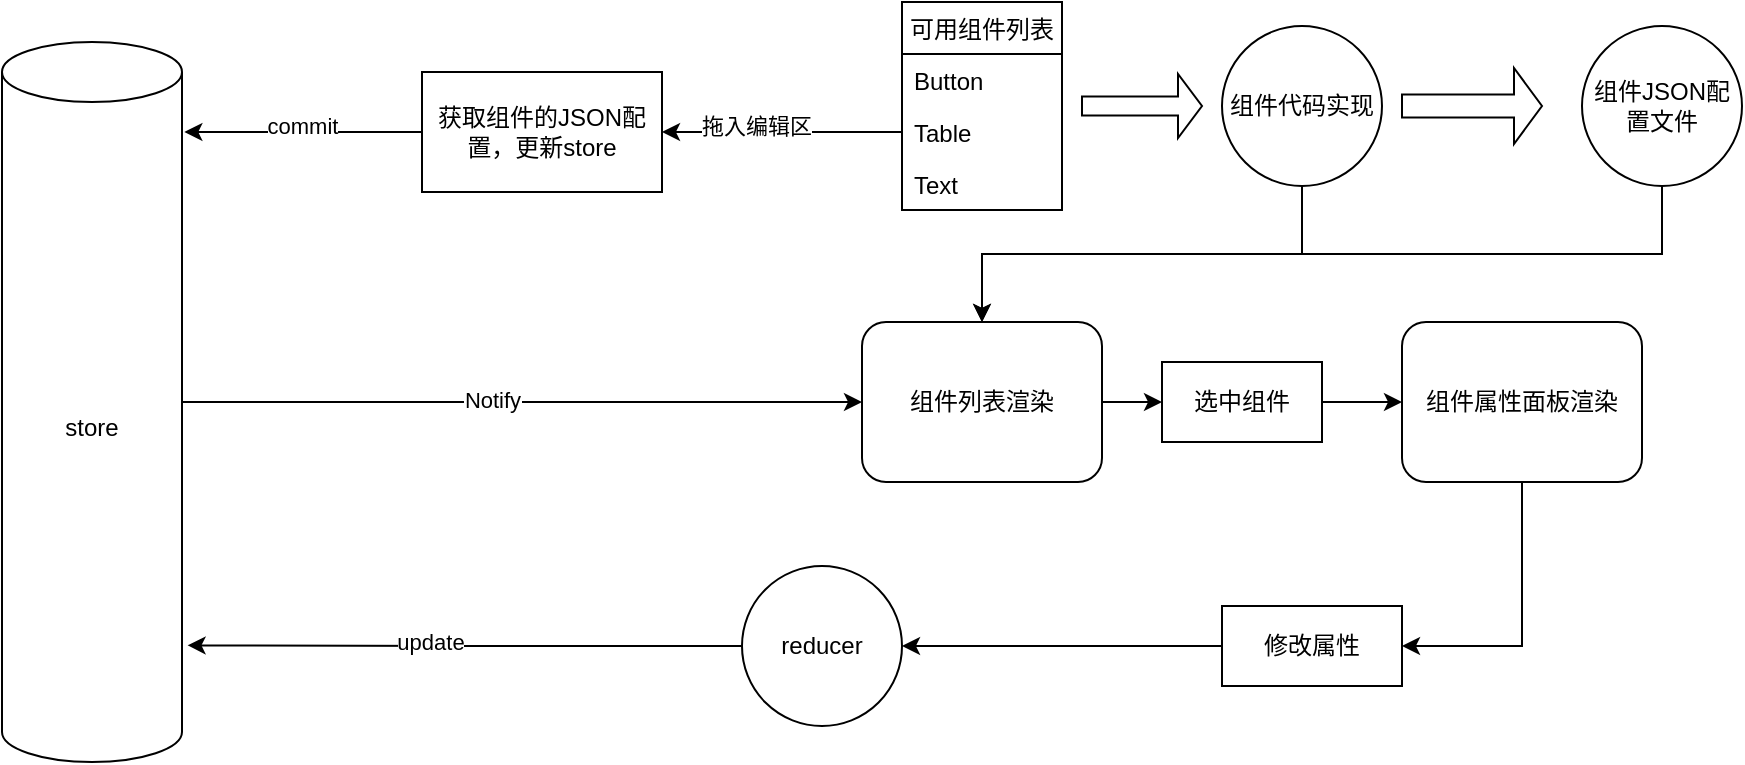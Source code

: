 <mxfile version="14.1.9" type="github" pages="2">
  <diagram id="gFkcy20to2Df-UERyPUZ" name="第 1 页">
    <mxGraphModel dx="788" dy="512" grid="1" gridSize="10" guides="1" tooltips="1" connect="1" arrows="1" fold="1" page="1" pageScale="1" pageWidth="1827" pageHeight="1169" math="0" shadow="0">
      <root>
        <mxCell id="0" />
        <mxCell id="1" parent="0" />
        <mxCell id="8etW6B5oczHLOgP4ZGS5-44" style="edgeStyle=orthogonalEdgeStyle;rounded=0;orthogonalLoop=1;jettySize=auto;html=1;exitX=1;exitY=0.5;exitDx=0;exitDy=0;exitPerimeter=0;entryX=0;entryY=0.5;entryDx=0;entryDy=0;" edge="1" parent="1" source="8etW6B5oczHLOgP4ZGS5-1" target="8etW6B5oczHLOgP4ZGS5-96">
          <mxGeometry relative="1" as="geometry">
            <mxPoint x="734" y="413.0" as="targetPoint" />
          </mxGeometry>
        </mxCell>
        <mxCell id="8etW6B5oczHLOgP4ZGS5-45" value="Notify" style="edgeLabel;html=1;align=center;verticalAlign=middle;resizable=0;points=[];" vertex="1" connectable="0" parent="8etW6B5oczHLOgP4ZGS5-44">
          <mxGeometry x="-0.091" y="1" relative="1" as="geometry">
            <mxPoint as="offset" />
          </mxGeometry>
        </mxCell>
        <mxCell id="8etW6B5oczHLOgP4ZGS5-1" value="store" style="shape=cylinder3;whiteSpace=wrap;html=1;boundedLbl=1;backgroundOutline=1;size=15;" vertex="1" parent="1">
          <mxGeometry x="290" y="148" width="90" height="360" as="geometry" />
        </mxCell>
        <mxCell id="8etW6B5oczHLOgP4ZGS5-47" value="可用组件列表" style="swimlane;fontStyle=0;childLayout=stackLayout;horizontal=1;startSize=26;fillColor=none;horizontalStack=0;resizeParent=1;resizeParentMax=0;resizeLast=0;collapsible=1;marginBottom=0;" vertex="1" parent="1">
          <mxGeometry x="740" y="128" width="80" height="104" as="geometry" />
        </mxCell>
        <mxCell id="8etW6B5oczHLOgP4ZGS5-48" value="Button" style="text;strokeColor=none;fillColor=none;align=left;verticalAlign=top;spacingLeft=4;spacingRight=4;overflow=hidden;rotatable=0;points=[[0,0.5],[1,0.5]];portConstraint=eastwest;" vertex="1" parent="8etW6B5oczHLOgP4ZGS5-47">
          <mxGeometry y="26" width="80" height="26" as="geometry" />
        </mxCell>
        <mxCell id="8etW6B5oczHLOgP4ZGS5-49" value="Table" style="text;strokeColor=none;fillColor=none;align=left;verticalAlign=top;spacingLeft=4;spacingRight=4;overflow=hidden;rotatable=0;points=[[0,0.5],[1,0.5]];portConstraint=eastwest;" vertex="1" parent="8etW6B5oczHLOgP4ZGS5-47">
          <mxGeometry y="52" width="80" height="26" as="geometry" />
        </mxCell>
        <mxCell id="8etW6B5oczHLOgP4ZGS5-50" value="Text" style="text;strokeColor=none;fillColor=none;align=left;verticalAlign=top;spacingLeft=4;spacingRight=4;overflow=hidden;rotatable=0;points=[[0,0.5],[1,0.5]];portConstraint=eastwest;" vertex="1" parent="8etW6B5oczHLOgP4ZGS5-47">
          <mxGeometry y="78" width="80" height="26" as="geometry" />
        </mxCell>
        <mxCell id="8etW6B5oczHLOgP4ZGS5-53" value="" style="shape=singleArrow;whiteSpace=wrap;html=1;" vertex="1" parent="1">
          <mxGeometry x="830" y="164" width="60" height="32" as="geometry" />
        </mxCell>
        <mxCell id="8etW6B5oczHLOgP4ZGS5-100" style="edgeStyle=orthogonalEdgeStyle;rounded=0;orthogonalLoop=1;jettySize=auto;html=1;exitX=0.5;exitY=1;exitDx=0;exitDy=0;entryX=0.5;entryY=0;entryDx=0;entryDy=0;" edge="1" parent="1" source="8etW6B5oczHLOgP4ZGS5-54" target="8etW6B5oczHLOgP4ZGS5-96">
          <mxGeometry relative="1" as="geometry" />
        </mxCell>
        <mxCell id="8etW6B5oczHLOgP4ZGS5-54" value="组件代码实现" style="ellipse;whiteSpace=wrap;html=1;aspect=fixed;" vertex="1" parent="1">
          <mxGeometry x="900" y="140" width="80" height="80" as="geometry" />
        </mxCell>
        <mxCell id="8etW6B5oczHLOgP4ZGS5-55" value="" style="shape=singleArrow;whiteSpace=wrap;html=1;" vertex="1" parent="1">
          <mxGeometry x="990" y="161" width="70" height="38" as="geometry" />
        </mxCell>
        <mxCell id="8etW6B5oczHLOgP4ZGS5-97" style="edgeStyle=orthogonalEdgeStyle;rounded=0;orthogonalLoop=1;jettySize=auto;html=1;exitX=0.5;exitY=1;exitDx=0;exitDy=0;entryX=0.5;entryY=0;entryDx=0;entryDy=0;" edge="1" parent="1" source="8etW6B5oczHLOgP4ZGS5-56" target="8etW6B5oczHLOgP4ZGS5-96">
          <mxGeometry relative="1" as="geometry" />
        </mxCell>
        <mxCell id="8etW6B5oczHLOgP4ZGS5-56" value="组件JSON配置文件" style="ellipse;whiteSpace=wrap;html=1;aspect=fixed;" vertex="1" parent="1">
          <mxGeometry x="1080" y="140" width="80" height="80" as="geometry" />
        </mxCell>
        <mxCell id="8etW6B5oczHLOgP4ZGS5-107" style="edgeStyle=orthogonalEdgeStyle;rounded=0;orthogonalLoop=1;jettySize=auto;html=1;exitX=1;exitY=0.5;exitDx=0;exitDy=0;entryX=0;entryY=0.5;entryDx=0;entryDy=0;" edge="1" parent="1" source="8etW6B5oczHLOgP4ZGS5-96" target="8etW6B5oczHLOgP4ZGS5-106">
          <mxGeometry relative="1" as="geometry" />
        </mxCell>
        <mxCell id="8etW6B5oczHLOgP4ZGS5-96" value="组件列表渲染" style="shape=ext;rounded=1;html=1;whiteSpace=wrap;" vertex="1" parent="1">
          <mxGeometry x="720" y="288" width="120" height="80" as="geometry" />
        </mxCell>
        <mxCell id="ZVA4_-EO9nz9EfavhKqV-7" style="edgeStyle=orthogonalEdgeStyle;rounded=0;orthogonalLoop=1;jettySize=auto;html=1;exitX=0.5;exitY=1;exitDx=0;exitDy=0;entryX=1;entryY=0.5;entryDx=0;entryDy=0;" edge="1" parent="1" source="8etW6B5oczHLOgP4ZGS5-102" target="ZVA4_-EO9nz9EfavhKqV-6">
          <mxGeometry relative="1" as="geometry" />
        </mxCell>
        <mxCell id="8etW6B5oczHLOgP4ZGS5-102" value="组件属性面板渲染" style="shape=ext;rounded=1;html=1;whiteSpace=wrap;" vertex="1" parent="1">
          <mxGeometry x="990" y="288" width="120" height="80" as="geometry" />
        </mxCell>
        <mxCell id="8etW6B5oczHLOgP4ZGS5-108" style="edgeStyle=orthogonalEdgeStyle;rounded=0;orthogonalLoop=1;jettySize=auto;html=1;exitX=1;exitY=0.5;exitDx=0;exitDy=0;entryX=0;entryY=0.5;entryDx=0;entryDy=0;" edge="1" parent="1" source="8etW6B5oczHLOgP4ZGS5-106" target="8etW6B5oczHLOgP4ZGS5-102">
          <mxGeometry relative="1" as="geometry" />
        </mxCell>
        <mxCell id="8etW6B5oczHLOgP4ZGS5-106" value="选中组件" style="rounded=0;whiteSpace=wrap;html=1;" vertex="1" parent="1">
          <mxGeometry x="870" y="308" width="80" height="40" as="geometry" />
        </mxCell>
        <mxCell id="ZVA4_-EO9nz9EfavhKqV-3" style="edgeStyle=orthogonalEdgeStyle;rounded=0;orthogonalLoop=1;jettySize=auto;html=1;exitX=0;exitY=0.5;exitDx=0;exitDy=0;entryX=1.013;entryY=0.125;entryDx=0;entryDy=0;entryPerimeter=0;" edge="1" parent="1" source="8etW6B5oczHLOgP4ZGS5-110" target="8etW6B5oczHLOgP4ZGS5-1">
          <mxGeometry relative="1" as="geometry" />
        </mxCell>
        <mxCell id="ZVA4_-EO9nz9EfavhKqV-4" value="commit" style="edgeLabel;html=1;align=center;verticalAlign=middle;resizable=0;points=[];" vertex="1" connectable="0" parent="ZVA4_-EO9nz9EfavhKqV-3">
          <mxGeometry x="0.012" y="-2" relative="1" as="geometry">
            <mxPoint y="-1" as="offset" />
          </mxGeometry>
        </mxCell>
        <mxCell id="8etW6B5oczHLOgP4ZGS5-110" value="获取组件的JSON配置，更新store" style="rounded=0;whiteSpace=wrap;html=1;" vertex="1" parent="1">
          <mxGeometry x="500" y="163" width="120" height="60" as="geometry" />
        </mxCell>
        <mxCell id="ZVA4_-EO9nz9EfavhKqV-1" style="edgeStyle=orthogonalEdgeStyle;rounded=0;orthogonalLoop=1;jettySize=auto;html=1;exitX=0;exitY=0.5;exitDx=0;exitDy=0;entryX=1;entryY=0.5;entryDx=0;entryDy=0;" edge="1" parent="1" source="8etW6B5oczHLOgP4ZGS5-49" target="8etW6B5oczHLOgP4ZGS5-110">
          <mxGeometry relative="1" as="geometry" />
        </mxCell>
        <mxCell id="ZVA4_-EO9nz9EfavhKqV-2" value="拖入编辑区" style="edgeLabel;html=1;align=center;verticalAlign=middle;resizable=0;points=[];" vertex="1" connectable="0" parent="ZVA4_-EO9nz9EfavhKqV-1">
          <mxGeometry x="0.227" y="-2" relative="1" as="geometry">
            <mxPoint y="-1" as="offset" />
          </mxGeometry>
        </mxCell>
        <mxCell id="ZVA4_-EO9nz9EfavhKqV-11" style="edgeStyle=orthogonalEdgeStyle;rounded=0;orthogonalLoop=1;jettySize=auto;html=1;exitX=0;exitY=0.5;exitDx=0;exitDy=0;entryX=1;entryY=0.5;entryDx=0;entryDy=0;" edge="1" parent="1" source="ZVA4_-EO9nz9EfavhKqV-6" target="ZVA4_-EO9nz9EfavhKqV-10">
          <mxGeometry relative="1" as="geometry" />
        </mxCell>
        <mxCell id="ZVA4_-EO9nz9EfavhKqV-6" value="修改属性" style="rounded=0;whiteSpace=wrap;html=1;" vertex="1" parent="1">
          <mxGeometry x="900" y="430" width="90" height="40" as="geometry" />
        </mxCell>
        <mxCell id="ZVA4_-EO9nz9EfavhKqV-12" style="edgeStyle=orthogonalEdgeStyle;rounded=0;orthogonalLoop=1;jettySize=auto;html=1;exitX=0;exitY=0.5;exitDx=0;exitDy=0;entryX=1.031;entryY=0.838;entryDx=0;entryDy=0;entryPerimeter=0;" edge="1" parent="1" source="ZVA4_-EO9nz9EfavhKqV-10" target="8etW6B5oczHLOgP4ZGS5-1">
          <mxGeometry relative="1" as="geometry" />
        </mxCell>
        <mxCell id="ZVA4_-EO9nz9EfavhKqV-13" value="update" style="edgeLabel;html=1;align=center;verticalAlign=middle;resizable=0;points=[];" vertex="1" connectable="0" parent="ZVA4_-EO9nz9EfavhKqV-12">
          <mxGeometry x="0.127" y="-3" relative="1" as="geometry">
            <mxPoint y="1" as="offset" />
          </mxGeometry>
        </mxCell>
        <mxCell id="ZVA4_-EO9nz9EfavhKqV-10" value="reducer" style="ellipse;whiteSpace=wrap;html=1;aspect=fixed;" vertex="1" parent="1">
          <mxGeometry x="660" y="410" width="80" height="80" as="geometry" />
        </mxCell>
      </root>
    </mxGraphModel>
  </diagram>
  <diagram id="PZh_N_AQUBI72Y5EiTsj" name="第 2 页">
    <mxGraphModel dx="3784" dy="2456" grid="1" gridSize="10" guides="1" tooltips="1" connect="1" arrows="1" fold="1" page="1" pageScale="1" pageWidth="1827" pageHeight="1169" math="0" shadow="0">
      <root>
        <mxCell id="TMzYzpFPQhrnBZgDcfvY-0" />
        <mxCell id="TMzYzpFPQhrnBZgDcfvY-1" parent="TMzYzpFPQhrnBZgDcfvY-0" />
      </root>
    </mxGraphModel>
  </diagram>
</mxfile>
